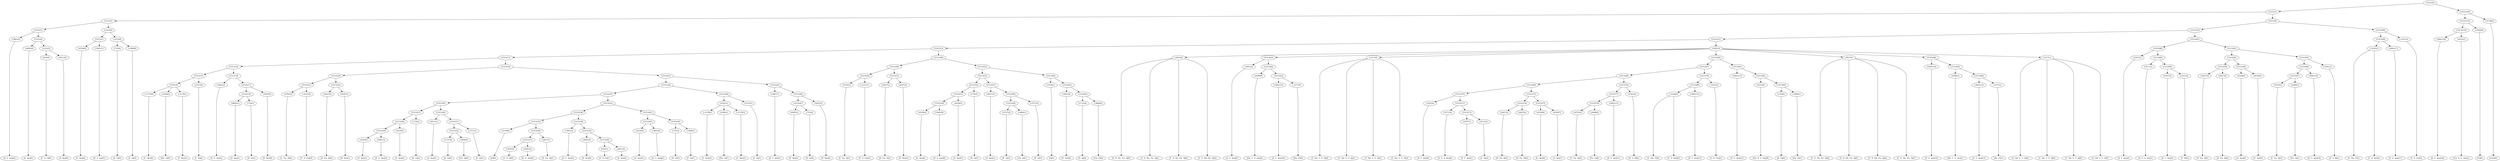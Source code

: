 digraph sample{
"L3661(0)"->"[D  G  Ais](0)"
"L4095(0)"->"[D  Ais](0)"
"L810(0)"->"[C  D  G](0)"
"L4011(0)"->"[A  Ais](0)"
"L5315(5)"->"L810(0)"
"L5315(5)"->"L4011(0)"
"L5315(4)"->"L4095(0)"
"L5315(4)"->"L5315(5)"
"L5315(3)"->"L3661(0)"
"L5315(3)"->"L5315(4)"
"L4529(0)"->"[G  Ais](0)"
"L3661(1)"->"[D  G  Ais](1)"
"L5315(7)"->"L4529(0)"
"L5315(7)"->"L3661(1)"
"L735(0)"->"[D  G](0)"
"L1968(0)"->"[F  G](0)"
"L5315(8)"->"L735(0)"
"L5315(8)"->"L1968(0)"
"L5315(6)"->"L5315(7)"
"L5315(6)"->"L5315(8)"
"L5315(2)"->"L5315(3)"
"L5315(2)"->"L5315(6)"
"L-2178(0)"->"[C  Dis](0)"
"L2584(0)"->"[Dis  G](0)"
"L-2178(1)"->"[C  Dis](1)"
"L4701(0)"->"L-2178(0)"
"L4701(0)"->"L2584(0)"
"L4701(0)"->"L-2178(1)"
"L2515(0)"->"[C  D](0)"
"L5315(15)"->"L4701(0)"
"L5315(15)"->"L2515(0)"
"L3661(2)"->"[D  G  Ais](2)"
"L4095(1)"->"[D  Ais](1)"
"L735(1)"->"[D  G](1)"
"L5315(18)"->"L4095(1)"
"L5315(18)"->"L735(1)"
"L4297(0)"->"[D  Dis](0)"
"L5315(17)"->"L5315(18)"
"L5315(17)"->"L4297(0)"
"L5315(16)"->"L3661(2)"
"L5315(16)"->"L5315(17)"
"L5315(14)"->"L5315(15)"
"L5315(14)"->"L5315(16)"
"L4703(0)"->"[C  Fis  A](0)"
"L-2231(0)"->"[C  D  Fis](0)"
"L5315(21)"->"L4703(0)"
"L5315(21)"->"L-2231(0)"
"L2627(0)"->"[D  Fis  A](0)"
"L4297(1)"->"[D  Dis](1)"
"L5315(22)"->"L2627(0)"
"L5315(22)"->"L4297(1)"
"L5315(20)"->"L5315(21)"
"L5315(20)"->"L5315(22)"
"L4529(1)"->"[G  Ais](1)"
"L3661(3)"->"[D  G  Ais](3)"
"L5315(29)"->"L4529(1)"
"L5315(29)"->"L3661(3)"
"L4529(2)"->"[G  Ais](2)"
"L5315(28)"->"L5315(29)"
"L5315(28)"->"L4529(2)"
"L735(2)"->"[D  G](2)"
"L5315(27)"->"L5315(28)"
"L5315(27)"->"L735(2)"
"L4011(1)"->"[A  Ais](1)"
"L3727(0)"->"[E  G](0)"
"L3666(0)"->"[Cis  A](0)"
"L5315(32)"->"L3727(0)"
"L5315(32)"->"L3666(0)"
"L3727(1)"->"[E  G](1)"
"L5315(31)"->"L5315(32)"
"L5315(31)"->"L3727(1)"
"L5315(30)"->"L4011(1)"
"L5315(30)"->"L5315(31)"
"L5315(26)"->"L5315(27)"
"L5315(26)"->"L5315(30)"
"L3154(0)"->"[D](0)"
"L3935(0)"->"[C  D  A](0)"
"L3661(4)"->"[D  G  Ais](4)"
"L5315(37)"->"L3935(0)"
"L5315(37)"->"L3661(4)"
"L2627(1)"->"[D  Fis  A](1)"
"L5315(36)"->"L5315(37)"
"L5315(36)"->"L2627(1)"
"L5315(35)"->"L3154(0)"
"L5315(35)"->"L5315(36)"
"L3661(5)"->"[D  G  Ais](5)"
"L4095(2)"->"[D  Ais](2)"
"L810(1)"->"[C  D  G](1)"
"L4011(2)"->"[A  Ais](2)"
"L5315(40)"->"L810(1)"
"L5315(40)"->"L4011(2)"
"L5315(39)"->"L4095(2)"
"L5315(39)"->"L5315(40)"
"L5315(38)"->"L3661(5)"
"L5315(38)"->"L5315(39)"
"L5315(34)"->"L5315(35)"
"L5315(34)"->"L5315(38)"
"L4529(3)"->"[G  Ais](3)"
"L3661(6)"->"[D  G  Ais](6)"
"L5315(42)"->"L4529(3)"
"L5315(42)"->"L3661(6)"
"L735(3)"->"[D  G](3)"
"L1968(1)"->"[F  G](1)"
"L5315(43)"->"L735(3)"
"L5315(43)"->"L1968(1)"
"L5315(41)"->"L5315(42)"
"L5315(41)"->"L5315(43)"
"L5315(33)"->"L5315(34)"
"L5315(33)"->"L5315(41)"
"L5315(25)"->"L5315(26)"
"L5315(25)"->"L5315(33)"
"L-2178(2)"->"[C  Dis](2)"
"L2584(1)"->"[Dis  G](1)"
"L-2178(3)"->"[C  Dis](3)"
"L4701(1)"->"L-2178(2)"
"L4701(1)"->"L2584(1)"
"L4701(1)"->"L-2178(3)"
"L2515(1)"->"[C  D](1)"
"L5315(44)"->"L4701(1)"
"L5315(44)"->"L2515(1)"
"L5315(24)"->"L5315(25)"
"L5315(24)"->"L5315(44)"
"L3661(7)"->"[D  G  Ais](7)"
"L4095(3)"->"[D  Ais](3)"
"L735(4)"->"[D  G](4)"
"L5315(47)"->"L4095(3)"
"L5315(47)"->"L735(4)"
"L4297(2)"->"[D  Dis](2)"
"L5315(46)"->"L5315(47)"
"L5315(46)"->"L4297(2)"
"L5315(45)"->"L3661(7)"
"L5315(45)"->"L5315(46)"
"L5315(23)"->"L5315(24)"
"L5315(23)"->"L5315(45)"
"L5315(19)"->"L5315(20)"
"L5315(19)"->"L5315(23)"
"L5315(13)"->"L5315(14)"
"L5315(13)"->"L5315(19)"
"L4703(1)"->"[C  Fis  A](1)"
"L-2231(1)"->"[C  D  Fis](1)"
"L5315(50)"->"L4703(1)"
"L5315(50)"->"L-2231(1)"
"L2627(2)"->"[D  Fis  A](2)"
"L4297(3)"->"[D  Dis](3)"
"L5315(51)"->"L2627(2)"
"L5315(51)"->"L4297(3)"
"L5315(49)"->"L5315(50)"
"L5315(49)"->"L5315(51)"
"L4529(4)"->"[G  Ais](4)"
"L3661(8)"->"[D  G  Ais](8)"
"L5315(56)"->"L4529(4)"
"L5315(56)"->"L3661(8)"
"L4529(5)"->"[G  Ais](5)"
"L5315(55)"->"L5315(56)"
"L5315(55)"->"L4529(5)"
"L735(5)"->"[D  G](5)"
"L5315(54)"->"L5315(55)"
"L5315(54)"->"L735(5)"
"L4011(3)"->"[A  Ais](3)"
"L3727(2)"->"[E  G](2)"
"L3666(1)"->"[Cis  A](1)"
"L5315(59)"->"L3727(2)"
"L5315(59)"->"L3666(1)"
"L3727(3)"->"[E  G](3)"
"L5315(58)"->"L5315(59)"
"L5315(58)"->"L3727(3)"
"L5315(57)"->"L4011(3)"
"L5315(57)"->"L5315(58)"
"L5315(53)"->"L5315(54)"
"L5315(53)"->"L5315(57)"
"L3154(1)"->"[D](1)"
"L2925(0)"->"[D  Fis](0)"
"L1712(0)"->"[D  A](0)"
"L3696(0)"->"[Cis  D](0)"
"L5315(62)"->"L1712(0)"
"L5315(62)"->"L3696(0)"
"L5315(61)"->"L2925(0)"
"L5315(61)"->"L5315(62)"
"L5315(60)"->"L3154(1)"
"L5315(60)"->"L5315(61)"
"L5315(52)"->"L5315(53)"
"L5315(52)"->"L5315(60)"
"L5315(48)"->"L5315(49)"
"L5315(48)"->"L5315(52)"
"L5315(12)"->"L5315(13)"
"L5315(12)"->"L5315(48)"
"L3833(0)"->"[C  D  Dis  Fis  A](0)"
"L3833(0)"->"[C  D  Dis  Fis  A](1)"
"L3833(0)"->"[C  D  Dis  Fis  A](2)"
"L3833(0)"->"[C  D  Dis  Fis  A](3)"
"L3661(9)"->"[D  G  Ais](9)"
"L4596(0)"->"[Dis  F  G  Ais](0)"
"L3661(10)"->"[D  G  Ais](10)"
"L-2175(0)"->"[Dis  E](0)"
"L5315(65)"->"L3661(10)"
"L5315(65)"->"L-2175(0)"
"L5315(64)"->"L4596(0)"
"L5315(64)"->"L5315(65)"
"L5315(63)"->"L3661(9)"
"L5315(63)"->"L5315(64)"
"L1317(0)"->"[C  Dis  F  G  A](0)"
"L1317(0)"->"[C  Dis  F  G  A](1)"
"L1317(0)"->"[C  Dis  F  G  A](2)"
"L1317(0)"->"[C  Dis  F  G  A](3)"
"L2507(0)"->"[D  F  Ais](0)"
"L3571(0)"->"[D  G  A  Ais](0)"
"L2507(1)"->"[D  F  Ais](1)"
"L2515(2)"->"[C  D](2)"
"L5315(72)"->"L2507(1)"
"L5315(72)"->"L2515(2)"
"L5315(71)"->"L3571(0)"
"L5315(71)"->"L5315(72)"
"L5315(70)"->"L2507(0)"
"L5315(70)"->"L5315(71)"
"L2627(3)"->"[D  Fis  A](3)"
"L2627(4)"->"[D  Fis  A](4)"
"L5315(74)"->"L2627(3)"
"L5315(74)"->"L2627(4)"
"L4529(6)"->"[G  Ais](6)"
"L4529(7)"->"[G  Ais](7)"
"L5315(75)"->"L4529(6)"
"L5315(75)"->"L4529(7)"
"L5315(73)"->"L5315(74)"
"L5315(73)"->"L5315(75)"
"L5315(69)"->"L5315(70)"
"L5315(69)"->"L5315(73)"
"L4703(2)"->"[C  Fis  A](2)"
"L2648(0)"->"[Fis  A](0)"
"L5315(78)"->"L4703(2)"
"L5315(78)"->"L2648(0)"
"L3661(11)"->"[D  G  Ais](11)"
"L5315(77)"->"L5315(78)"
"L5315(77)"->"L3661(11)"
"L2361(0)"->"[D  G  B](0)"
"L5315(76)"->"L5315(77)"
"L5315(76)"->"L2361(0)"
"L5315(68)"->"L5315(69)"
"L5315(68)"->"L5315(76)"
"L-2195(0)"->"[C  Dis  F](0)"
"L-2195(0)"->"[C  D  Dis](0)"
"L3661(12)"->"[D  G  Ais](12)"
"L5315(80)"->"L-2195(0)"
"L5315(80)"->"L3661(12)"
"L-2231(2)"->"[C  D  Fis](2)"
"L5315(79)"->"L5315(80)"
"L5315(79)"->"L-2231(2)"
"L5315(67)"->"L5315(68)"
"L5315(67)"->"L5315(79)"
"L3661(13)"->"[D  G  Ais](13)"
"L4323(0)"->"[Cis  D  G  Ais](0)"
"L735(6)"->"[D  G](6)"
"L3696(1)"->"[Cis  D](1)"
"L5315(83)"->"L735(6)"
"L5315(83)"->"L3696(1)"
"L5315(82)"->"L4323(0)"
"L5315(82)"->"L5315(83)"
"L5315(81)"->"L3661(13)"
"L5315(81)"->"L5315(82)"
"L5315(66)"->"L5315(67)"
"L5315(66)"->"L5315(81)"
"L3833(1)"->"[C  D  Dis  Fis  A](4)"
"L3833(1)"->"[C  D  Dis  Fis  A](5)"
"L3833(1)"->"[C  D  Dis  Fis  A](6)"
"L3833(1)"->"[C  D  Dis  Fis  A](7)"
"L3661(14)"->"[D  G  Ais](14)"
"L4596(1)"->"[Dis  F  G  Ais](1)"
"L3661(15)"->"[D  G  Ais](15)"
"L-2175(1)"->"[Dis  E](1)"
"L5315(86)"->"L3661(15)"
"L5315(86)"->"L-2175(1)"
"L5315(85)"->"L4596(1)"
"L5315(85)"->"L5315(86)"
"L5315(84)"->"L3661(14)"
"L5315(84)"->"L5315(85)"
"L1317(1)"->"[C  Dis  F  G  A](4)"
"L1317(1)"->"[C  Dis  F  G  A](5)"
"L1317(1)"->"[C  Dis  F  G  A](6)"
"L1317(1)"->"[C  Dis  F  G  A](7)"
"L5091(0)"->"L3833(0)"
"L5091(0)"->"L5315(63)"
"L5091(0)"->"L1317(0)"
"L5091(0)"->"L5315(66)"
"L5091(0)"->"L3833(1)"
"L5091(0)"->"L5315(84)"
"L5091(0)"->"L1317(1)"
"L5315(11)"->"L5315(12)"
"L5315(11)"->"L5091(0)"
"L2507(2)"->"[D  F  Ais](2)"
"L3571(1)"->"[D  G  A  Ais](1)"
"L2507(3)"->"[D  F  Ais](3)"
"L2515(3)"->"[C  D](3)"
"L5315(90)"->"L2507(3)"
"L5315(90)"->"L2515(3)"
"L5315(89)"->"L3571(1)"
"L5315(89)"->"L5315(90)"
"L5315(88)"->"L2507(2)"
"L5315(88)"->"L5315(89)"
"L2627(5)"->"[D  Fis  A](5)"
"L2627(6)"->"[D  Fis  A](6)"
"L5315(93)"->"L2627(5)"
"L5315(93)"->"L2627(6)"
"L4529(8)"->"[G  Ais](8)"
"L4529(9)"->"[G  Ais](9)"
"L5315(94)"->"L4529(8)"
"L5315(94)"->"L4529(9)"
"L5315(92)"->"L5315(93)"
"L5315(92)"->"L5315(94)"
"L4703(3)"->"[C  Fis  A](3)"
"L2648(1)"->"[Fis  A](1)"
"L5315(97)"->"L4703(3)"
"L5315(97)"->"L2648(1)"
"L3661(16)"->"[D  G  Ais](16)"
"L5315(96)"->"L5315(97)"
"L5315(96)"->"L3661(16)"
"L2361(1)"->"[D  G  B](1)"
"L5315(95)"->"L5315(96)"
"L5315(95)"->"L2361(1)"
"L5315(91)"->"L5315(92)"
"L5315(91)"->"L5315(95)"
"L5315(87)"->"L5315(88)"
"L5315(87)"->"L5315(91)"
"L5315(10)"->"L5315(11)"
"L5315(10)"->"L5315(87)"
"L-2195(1)"->"[C  Dis  F](1)"
"L-2195(1)"->"[C  D  Dis](1)"
"L3661(17)"->"[D  G  Ais](17)"
"L5315(99)"->"L-2195(1)"
"L5315(99)"->"L3661(17)"
"L-2231(3)"->"[C  D  Fis](3)"
"L5315(98)"->"L5315(99)"
"L5315(98)"->"L-2231(3)"
"L5315(9)"->"L5315(10)"
"L5315(9)"->"L5315(98)"
"L5315(1)"->"L5315(2)"
"L5315(1)"->"L5315(9)"
"L3661(18)"->"[D  G  Ais](18)"
"L4323(1)"->"[Cis  D  G  Ais](1)"
"L5315(102)"->"L3661(18)"
"L5315(102)"->"L4323(1)"
"L3280(0)"->"[G](0)"
"L5315(101)"->"L5315(102)"
"L5315(101)"->"L3280(0)"
"L3138(0)"->"[rest](0)"
"L5315(100)"->"L5315(101)"
"L5315(100)"->"L3138(0)"
"L5315(0)"->"L5315(1)"
"L5315(0)"->"L5315(100)"
{rank = min; "L5315(0)"}
{rank = same; "L5315(1)"; "L5315(100)";}
{rank = same; "L5315(2)"; "L5315(9)"; "L5315(101)"; "L3138(0)";}
{rank = same; "L5315(3)"; "L5315(6)"; "L5315(10)"; "L5315(98)"; "L5315(102)"; "L3280(0)";}
{rank = same; "L3661(0)"; "L5315(4)"; "L5315(7)"; "L5315(8)"; "L5315(11)"; "L5315(87)"; "L5315(99)"; "L-2231(3)"; "L3661(18)"; "L4323(1)";}
{rank = same; "L4095(0)"; "L5315(5)"; "L4529(0)"; "L3661(1)"; "L735(0)"; "L1968(0)"; "L5315(12)"; "L5091(0)"; "L5315(88)"; "L5315(91)"; "L-2195(1)"; "L3661(17)";}
{rank = same; "L810(0)"; "L4011(0)"; "L5315(13)"; "L5315(48)"; "L3833(0)"; "L5315(63)"; "L1317(0)"; "L5315(66)"; "L3833(1)"; "L5315(84)"; "L1317(1)"; "L2507(2)"; "L5315(89)"; "L5315(92)"; "L5315(95)";}
{rank = same; "L5315(14)"; "L5315(19)"; "L5315(49)"; "L5315(52)"; "L3661(9)"; "L5315(64)"; "L5315(67)"; "L5315(81)"; "L3661(14)"; "L5315(85)"; "L3571(1)"; "L5315(90)"; "L5315(93)"; "L5315(94)"; "L5315(96)"; "L2361(1)";}
{rank = same; "L5315(15)"; "L5315(16)"; "L5315(20)"; "L5315(23)"; "L5315(50)"; "L5315(51)"; "L5315(53)"; "L5315(60)"; "L4596(0)"; "L5315(65)"; "L5315(68)"; "L5315(79)"; "L3661(13)"; "L5315(82)"; "L4596(1)"; "L5315(86)"; "L2507(3)"; "L2515(3)"; "L2627(5)"; "L2627(6)"; "L4529(8)"; "L4529(9)"; "L5315(97)"; "L3661(16)";}
{rank = same; "L4701(0)"; "L2515(0)"; "L3661(2)"; "L5315(17)"; "L5315(21)"; "L5315(22)"; "L5315(24)"; "L5315(45)"; "L4703(1)"; "L-2231(1)"; "L2627(2)"; "L4297(3)"; "L5315(54)"; "L5315(57)"; "L3154(1)"; "L5315(61)"; "L3661(10)"; "L-2175(0)"; "L5315(69)"; "L5315(76)"; "L5315(80)"; "L-2231(2)"; "L4323(0)"; "L5315(83)"; "L3661(15)"; "L-2175(1)"; "L4703(3)"; "L2648(1)";}
{rank = same; "L-2178(0)"; "L2584(0)"; "L-2178(1)"; "L5315(18)"; "L4297(0)"; "L4703(0)"; "L-2231(0)"; "L2627(0)"; "L4297(1)"; "L5315(25)"; "L5315(44)"; "L3661(7)"; "L5315(46)"; "L5315(55)"; "L735(5)"; "L4011(3)"; "L5315(58)"; "L2925(0)"; "L5315(62)"; "L5315(70)"; "L5315(73)"; "L5315(77)"; "L2361(0)"; "L-2195(0)"; "L3661(12)"; "L735(6)"; "L3696(1)";}
{rank = same; "L4095(1)"; "L735(1)"; "L5315(26)"; "L5315(33)"; "L4701(1)"; "L2515(1)"; "L5315(47)"; "L4297(2)"; "L5315(56)"; "L4529(5)"; "L5315(59)"; "L3727(3)"; "L1712(0)"; "L3696(0)"; "L2507(0)"; "L5315(71)"; "L5315(74)"; "L5315(75)"; "L5315(78)"; "L3661(11)";}
{rank = same; "L5315(27)"; "L5315(30)"; "L5315(34)"; "L5315(41)"; "L-2178(2)"; "L2584(1)"; "L-2178(3)"; "L4095(3)"; "L735(4)"; "L4529(4)"; "L3661(8)"; "L3727(2)"; "L3666(1)"; "L3571(0)"; "L5315(72)"; "L2627(3)"; "L2627(4)"; "L4529(6)"; "L4529(7)"; "L4703(2)"; "L2648(0)";}
{rank = same; "L5315(28)"; "L735(2)"; "L4011(1)"; "L5315(31)"; "L5315(35)"; "L5315(38)"; "L5315(42)"; "L5315(43)"; "L2507(1)"; "L2515(2)";}
{rank = same; "L5315(29)"; "L4529(2)"; "L5315(32)"; "L3727(1)"; "L3154(0)"; "L5315(36)"; "L3661(5)"; "L5315(39)"; "L4529(3)"; "L3661(6)"; "L735(3)"; "L1968(1)";}
{rank = same; "L4529(1)"; "L3661(3)"; "L3727(0)"; "L3666(0)"; "L5315(37)"; "L2627(1)"; "L4095(2)"; "L5315(40)";}
{rank = same; "L3935(0)"; "L3661(4)"; "L810(1)"; "L4011(2)";}
{rank = max; "[A  Ais](0)"; "[A  Ais](1)"; "[A  Ais](2)"; "[A  Ais](3)"; "[C  D  A](0)"; "[C  D  Dis  Fis  A](0)"; "[C  D  Dis  Fis  A](1)"; "[C  D  Dis  Fis  A](2)"; "[C  D  Dis  Fis  A](3)"; "[C  D  Dis  Fis  A](4)"; "[C  D  Dis  Fis  A](5)"; "[C  D  Dis  Fis  A](6)"; "[C  D  Dis  Fis  A](7)"; "[C  D  Dis](0)"; "[C  D  Dis](1)"; "[C  D  Fis](0)"; "[C  D  Fis](1)"; "[C  D  Fis](2)"; "[C  D  Fis](3)"; "[C  D  G](0)"; "[C  D  G](1)"; "[C  D](0)"; "[C  D](1)"; "[C  D](2)"; "[C  D](3)"; "[C  Dis  F  G  A](0)"; "[C  Dis  F  G  A](1)"; "[C  Dis  F  G  A](2)"; "[C  Dis  F  G  A](3)"; "[C  Dis  F  G  A](4)"; "[C  Dis  F  G  A](5)"; "[C  Dis  F  G  A](6)"; "[C  Dis  F  G  A](7)"; "[C  Dis  F](0)"; "[C  Dis  F](1)"; "[C  Dis](0)"; "[C  Dis](1)"; "[C  Dis](2)"; "[C  Dis](3)"; "[C  Fis  A](0)"; "[C  Fis  A](1)"; "[C  Fis  A](2)"; "[C  Fis  A](3)"; "[Cis  A](0)"; "[Cis  A](1)"; "[Cis  D  G  Ais](0)"; "[Cis  D  G  Ais](1)"; "[Cis  D](0)"; "[Cis  D](1)"; "[D  A](0)"; "[D  Ais](0)"; "[D  Ais](1)"; "[D  Ais](2)"; "[D  Ais](3)"; "[D  Dis](0)"; "[D  Dis](1)"; "[D  Dis](2)"; "[D  Dis](3)"; "[D  F  Ais](0)"; "[D  F  Ais](1)"; "[D  F  Ais](2)"; "[D  F  Ais](3)"; "[D  Fis  A](0)"; "[D  Fis  A](1)"; "[D  Fis  A](2)"; "[D  Fis  A](3)"; "[D  Fis  A](4)"; "[D  Fis  A](5)"; "[D  Fis  A](6)"; "[D  Fis](0)"; "[D  G  A  Ais](0)"; "[D  G  A  Ais](1)"; "[D  G  Ais](0)"; "[D  G  Ais](1)"; "[D  G  Ais](10)"; "[D  G  Ais](11)"; "[D  G  Ais](12)"; "[D  G  Ais](13)"; "[D  G  Ais](14)"; "[D  G  Ais](15)"; "[D  G  Ais](16)"; "[D  G  Ais](17)"; "[D  G  Ais](18)"; "[D  G  Ais](2)"; "[D  G  Ais](3)"; "[D  G  Ais](4)"; "[D  G  Ais](5)"; "[D  G  Ais](6)"; "[D  G  Ais](7)"; "[D  G  Ais](8)"; "[D  G  Ais](9)"; "[D  G  B](0)"; "[D  G  B](1)"; "[D  G](0)"; "[D  G](1)"; "[D  G](2)"; "[D  G](3)"; "[D  G](4)"; "[D  G](5)"; "[D  G](6)"; "[D](0)"; "[D](1)"; "[Dis  E](0)"; "[Dis  E](1)"; "[Dis  F  G  Ais](0)"; "[Dis  F  G  Ais](1)"; "[Dis  G](0)"; "[Dis  G](1)"; "[E  G](0)"; "[E  G](1)"; "[E  G](2)"; "[E  G](3)"; "[F  G](0)"; "[F  G](1)"; "[Fis  A](0)"; "[Fis  A](1)"; "[G  Ais](0)"; "[G  Ais](1)"; "[G  Ais](2)"; "[G  Ais](3)"; "[G  Ais](4)"; "[G  Ais](5)"; "[G  Ais](6)"; "[G  Ais](7)"; "[G  Ais](8)"; "[G  Ais](9)"; "[G](0)"; "[rest](0)";}
}